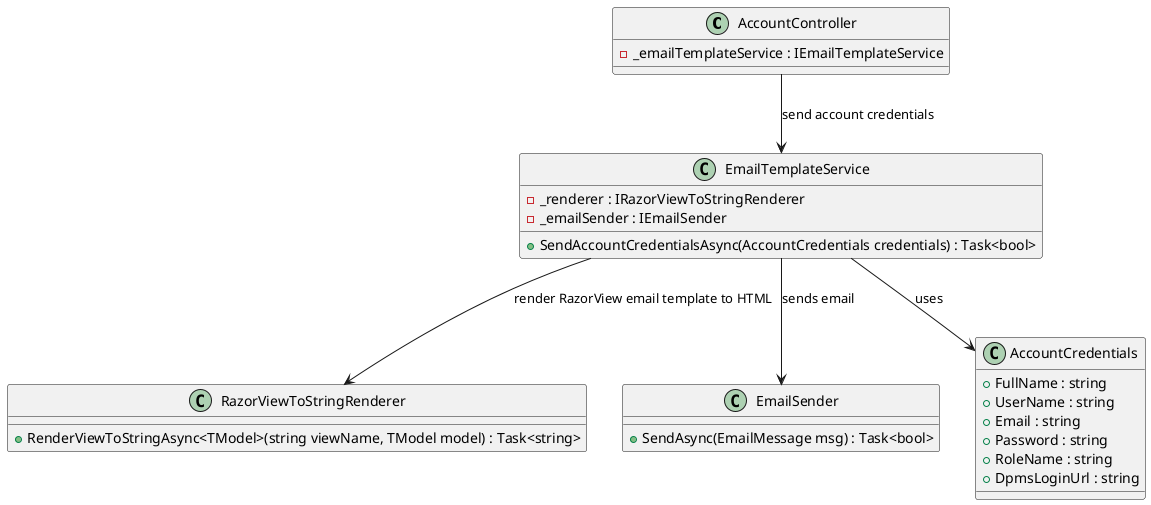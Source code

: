 @startuml

class AccountController {
    -_emailTemplateService : IEmailTemplateService
}

class EmailTemplateService {
    -_renderer : IRazorViewToStringRenderer
    -_emailSender : IEmailSender

    +SendAccountCredentialsAsync(AccountCredentials credentials) : Task<bool>
}

class RazorViewToStringRenderer {
    +RenderViewToStringAsync<TModel>(string viewName, TModel model) : Task<string>
}

class EmailSender {
    +SendAsync(EmailMessage msg) : Task<bool>
}

class AccountCredentials {
    +FullName : string
    +UserName : string
    +Email : string
    +Password : string
    +RoleName : string
    +DpmsLoginUrl : string
}

AccountController --> EmailTemplateService : "send account credentials"
EmailTemplateService --> AccountCredentials : "uses"
EmailTemplateService --> RazorViewToStringRenderer : "render RazorView email template to HTML"
EmailTemplateService --> EmailSender : "sends email"

@enduml